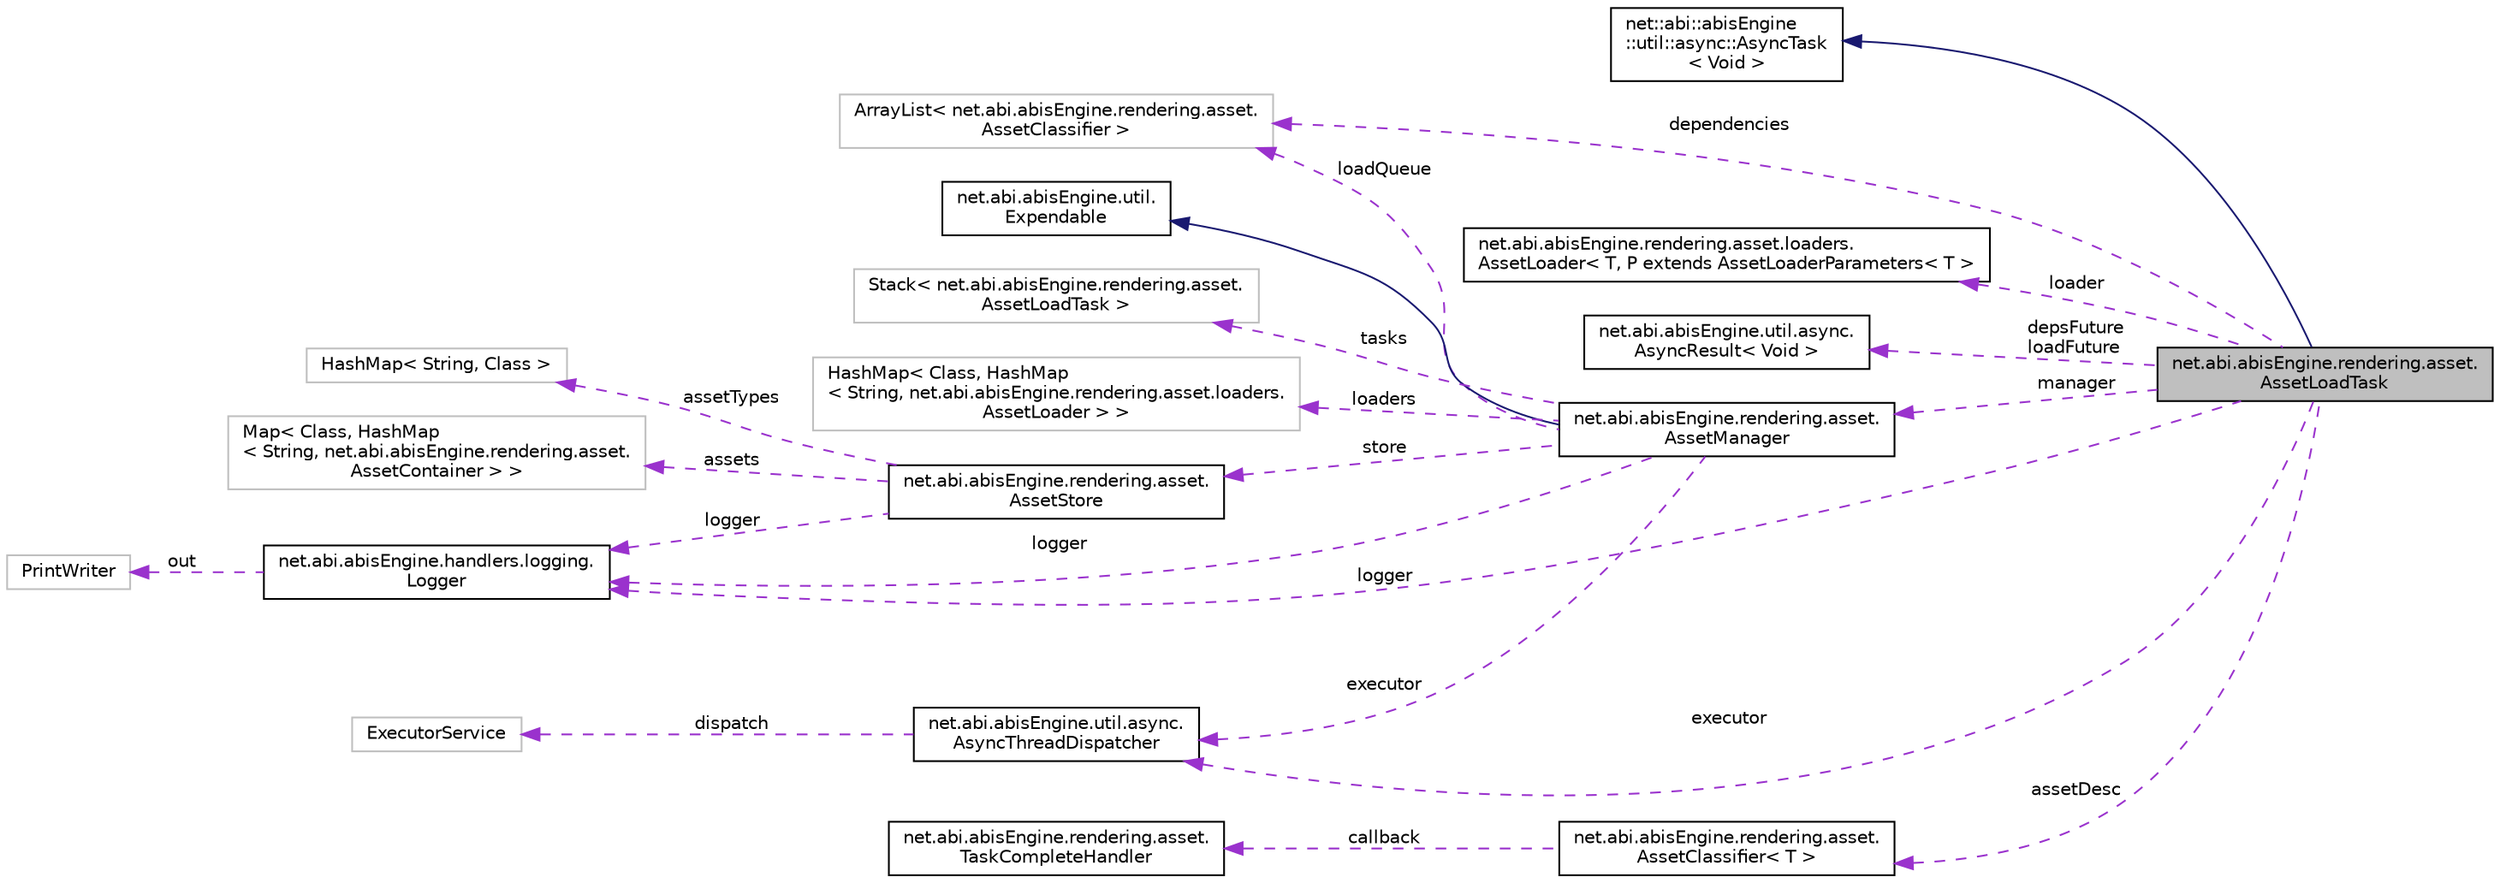 digraph "net.abi.abisEngine.rendering.asset.AssetLoadTask"
{
 // LATEX_PDF_SIZE
  edge [fontname="Helvetica",fontsize="10",labelfontname="Helvetica",labelfontsize="10"];
  node [fontname="Helvetica",fontsize="10",shape=record];
  rankdir="LR";
  Node1 [label="net.abi.abisEngine.rendering.asset.\lAssetLoadTask",height=0.2,width=0.4,color="black", fillcolor="grey75", style="filled", fontcolor="black",tooltip=" "];
  Node2 -> Node1 [dir="back",color="midnightblue",fontsize="10",style="solid",fontname="Helvetica"];
  Node2 [label="net::abi::abisEngine\l::util::async::AsyncTask\l\< Void \>",height=0.2,width=0.4,color="black", fillcolor="white", style="filled",URL="$df/d2e/interfacenet_1_1abi_1_1abis_engine_1_1util_1_1async_1_1_async_task.html",tooltip=" "];
  Node3 -> Node1 [dir="back",color="darkorchid3",fontsize="10",style="dashed",label=" dependencies" ,fontname="Helvetica"];
  Node3 [label="ArrayList\< net.abi.abisEngine.rendering.asset.\lAssetClassifier \>",height=0.2,width=0.4,color="grey75", fillcolor="white", style="filled",tooltip=" "];
  Node4 -> Node1 [dir="back",color="darkorchid3",fontsize="10",style="dashed",label=" loader" ,fontname="Helvetica"];
  Node4 [label="net.abi.abisEngine.rendering.asset.loaders.\lAssetLoader\< T, P extends AssetLoaderParameters\< T \>",height=0.2,width=0.4,color="black", fillcolor="white", style="filled",URL="$d5/d06/classnet_1_1abi_1_1abis_engine_1_1rendering_1_1asset_1_1loaders_1_1_asset_loader.html",tooltip=" "];
  Node5 -> Node1 [dir="back",color="darkorchid3",fontsize="10",style="dashed",label=" depsFuture\nloadFuture" ,fontname="Helvetica"];
  Node5 [label="net.abi.abisEngine.util.async.\lAsyncResult\< Void \>",height=0.2,width=0.4,color="black", fillcolor="white", style="filled",URL="$dd/df9/classnet_1_1abi_1_1abis_engine_1_1util_1_1async_1_1_async_result.html",tooltip=" "];
  Node6 -> Node1 [dir="back",color="darkorchid3",fontsize="10",style="dashed",label=" manager" ,fontname="Helvetica"];
  Node6 [label="net.abi.abisEngine.rendering.asset.\lAssetManager",height=0.2,width=0.4,color="black", fillcolor="white", style="filled",URL="$d1/d92/classnet_1_1abi_1_1abis_engine_1_1rendering_1_1asset_1_1_asset_manager.html",tooltip=" "];
  Node7 -> Node6 [dir="back",color="midnightblue",fontsize="10",style="solid",fontname="Helvetica"];
  Node7 [label="net.abi.abisEngine.util.\lExpendable",height=0.2,width=0.4,color="black", fillcolor="white", style="filled",URL="$dd/d27/interfacenet_1_1abi_1_1abis_engine_1_1util_1_1_expendable.html",tooltip=" "];
  Node3 -> Node6 [dir="back",color="darkorchid3",fontsize="10",style="dashed",label=" loadQueue" ,fontname="Helvetica"];
  Node8 -> Node6 [dir="back",color="darkorchid3",fontsize="10",style="dashed",label=" tasks" ,fontname="Helvetica"];
  Node8 [label="Stack\< net.abi.abisEngine.rendering.asset.\lAssetLoadTask \>",height=0.2,width=0.4,color="grey75", fillcolor="white", style="filled",tooltip=" "];
  Node9 -> Node6 [dir="back",color="darkorchid3",fontsize="10",style="dashed",label=" loaders" ,fontname="Helvetica"];
  Node9 [label="HashMap\< Class, HashMap\l\< String, net.abi.abisEngine.rendering.asset.loaders.\lAssetLoader \> \>",height=0.2,width=0.4,color="grey75", fillcolor="white", style="filled",tooltip=" "];
  Node10 -> Node6 [dir="back",color="darkorchid3",fontsize="10",style="dashed",label=" store" ,fontname="Helvetica"];
  Node10 [label="net.abi.abisEngine.rendering.asset.\lAssetStore",height=0.2,width=0.4,color="black", fillcolor="white", style="filled",URL="$d0/dfb/classnet_1_1abi_1_1abis_engine_1_1rendering_1_1asset_1_1_asset_store.html",tooltip=" "];
  Node11 -> Node10 [dir="back",color="darkorchid3",fontsize="10",style="dashed",label=" assetTypes" ,fontname="Helvetica"];
  Node11 [label="HashMap\< String, Class \>",height=0.2,width=0.4,color="grey75", fillcolor="white", style="filled",tooltip=" "];
  Node12 -> Node10 [dir="back",color="darkorchid3",fontsize="10",style="dashed",label=" assets" ,fontname="Helvetica"];
  Node12 [label="Map\< Class, HashMap\l\< String, net.abi.abisEngine.rendering.asset.\lAssetContainer \> \>",height=0.2,width=0.4,color="grey75", fillcolor="white", style="filled",tooltip=" "];
  Node13 -> Node10 [dir="back",color="darkorchid3",fontsize="10",style="dashed",label=" logger" ,fontname="Helvetica"];
  Node13 [label="net.abi.abisEngine.handlers.logging.\lLogger",height=0.2,width=0.4,color="black", fillcolor="white", style="filled",URL="$d1/d70/classnet_1_1abi_1_1abis_engine_1_1handlers_1_1logging_1_1_logger.html",tooltip=" "];
  Node14 -> Node13 [dir="back",color="darkorchid3",fontsize="10",style="dashed",label=" out" ,fontname="Helvetica"];
  Node14 [label="PrintWriter",height=0.2,width=0.4,color="grey75", fillcolor="white", style="filled",tooltip=" "];
  Node13 -> Node6 [dir="back",color="darkorchid3",fontsize="10",style="dashed",label=" logger" ,fontname="Helvetica"];
  Node15 -> Node6 [dir="back",color="darkorchid3",fontsize="10",style="dashed",label=" executor" ,fontname="Helvetica"];
  Node15 [label="net.abi.abisEngine.util.async.\lAsyncThreadDispatcher",height=0.2,width=0.4,color="black", fillcolor="white", style="filled",URL="$d8/dd7/classnet_1_1abi_1_1abis_engine_1_1util_1_1async_1_1_async_thread_dispatcher.html",tooltip=" "];
  Node16 -> Node15 [dir="back",color="darkorchid3",fontsize="10",style="dashed",label=" dispatch" ,fontname="Helvetica"];
  Node16 [label="ExecutorService",height=0.2,width=0.4,color="grey75", fillcolor="white", style="filled",tooltip=" "];
  Node13 -> Node1 [dir="back",color="darkorchid3",fontsize="10",style="dashed",label=" logger" ,fontname="Helvetica"];
  Node15 -> Node1 [dir="back",color="darkorchid3",fontsize="10",style="dashed",label=" executor" ,fontname="Helvetica"];
  Node17 -> Node1 [dir="back",color="darkorchid3",fontsize="10",style="dashed",label=" assetDesc" ,fontname="Helvetica"];
  Node17 [label="net.abi.abisEngine.rendering.asset.\lAssetClassifier\< T \>",height=0.2,width=0.4,color="black", fillcolor="white", style="filled",URL="$d8/d3c/classnet_1_1abi_1_1abis_engine_1_1rendering_1_1asset_1_1_asset_classifier.html",tooltip=" "];
  Node18 -> Node17 [dir="back",color="darkorchid3",fontsize="10",style="dashed",label=" callback" ,fontname="Helvetica"];
  Node18 [label="net.abi.abisEngine.rendering.asset.\lTaskCompleteHandler",height=0.2,width=0.4,color="black", fillcolor="white", style="filled",URL="$db/d22/classnet_1_1abi_1_1abis_engine_1_1rendering_1_1asset_1_1_task_complete_handler.html",tooltip=" "];
}
